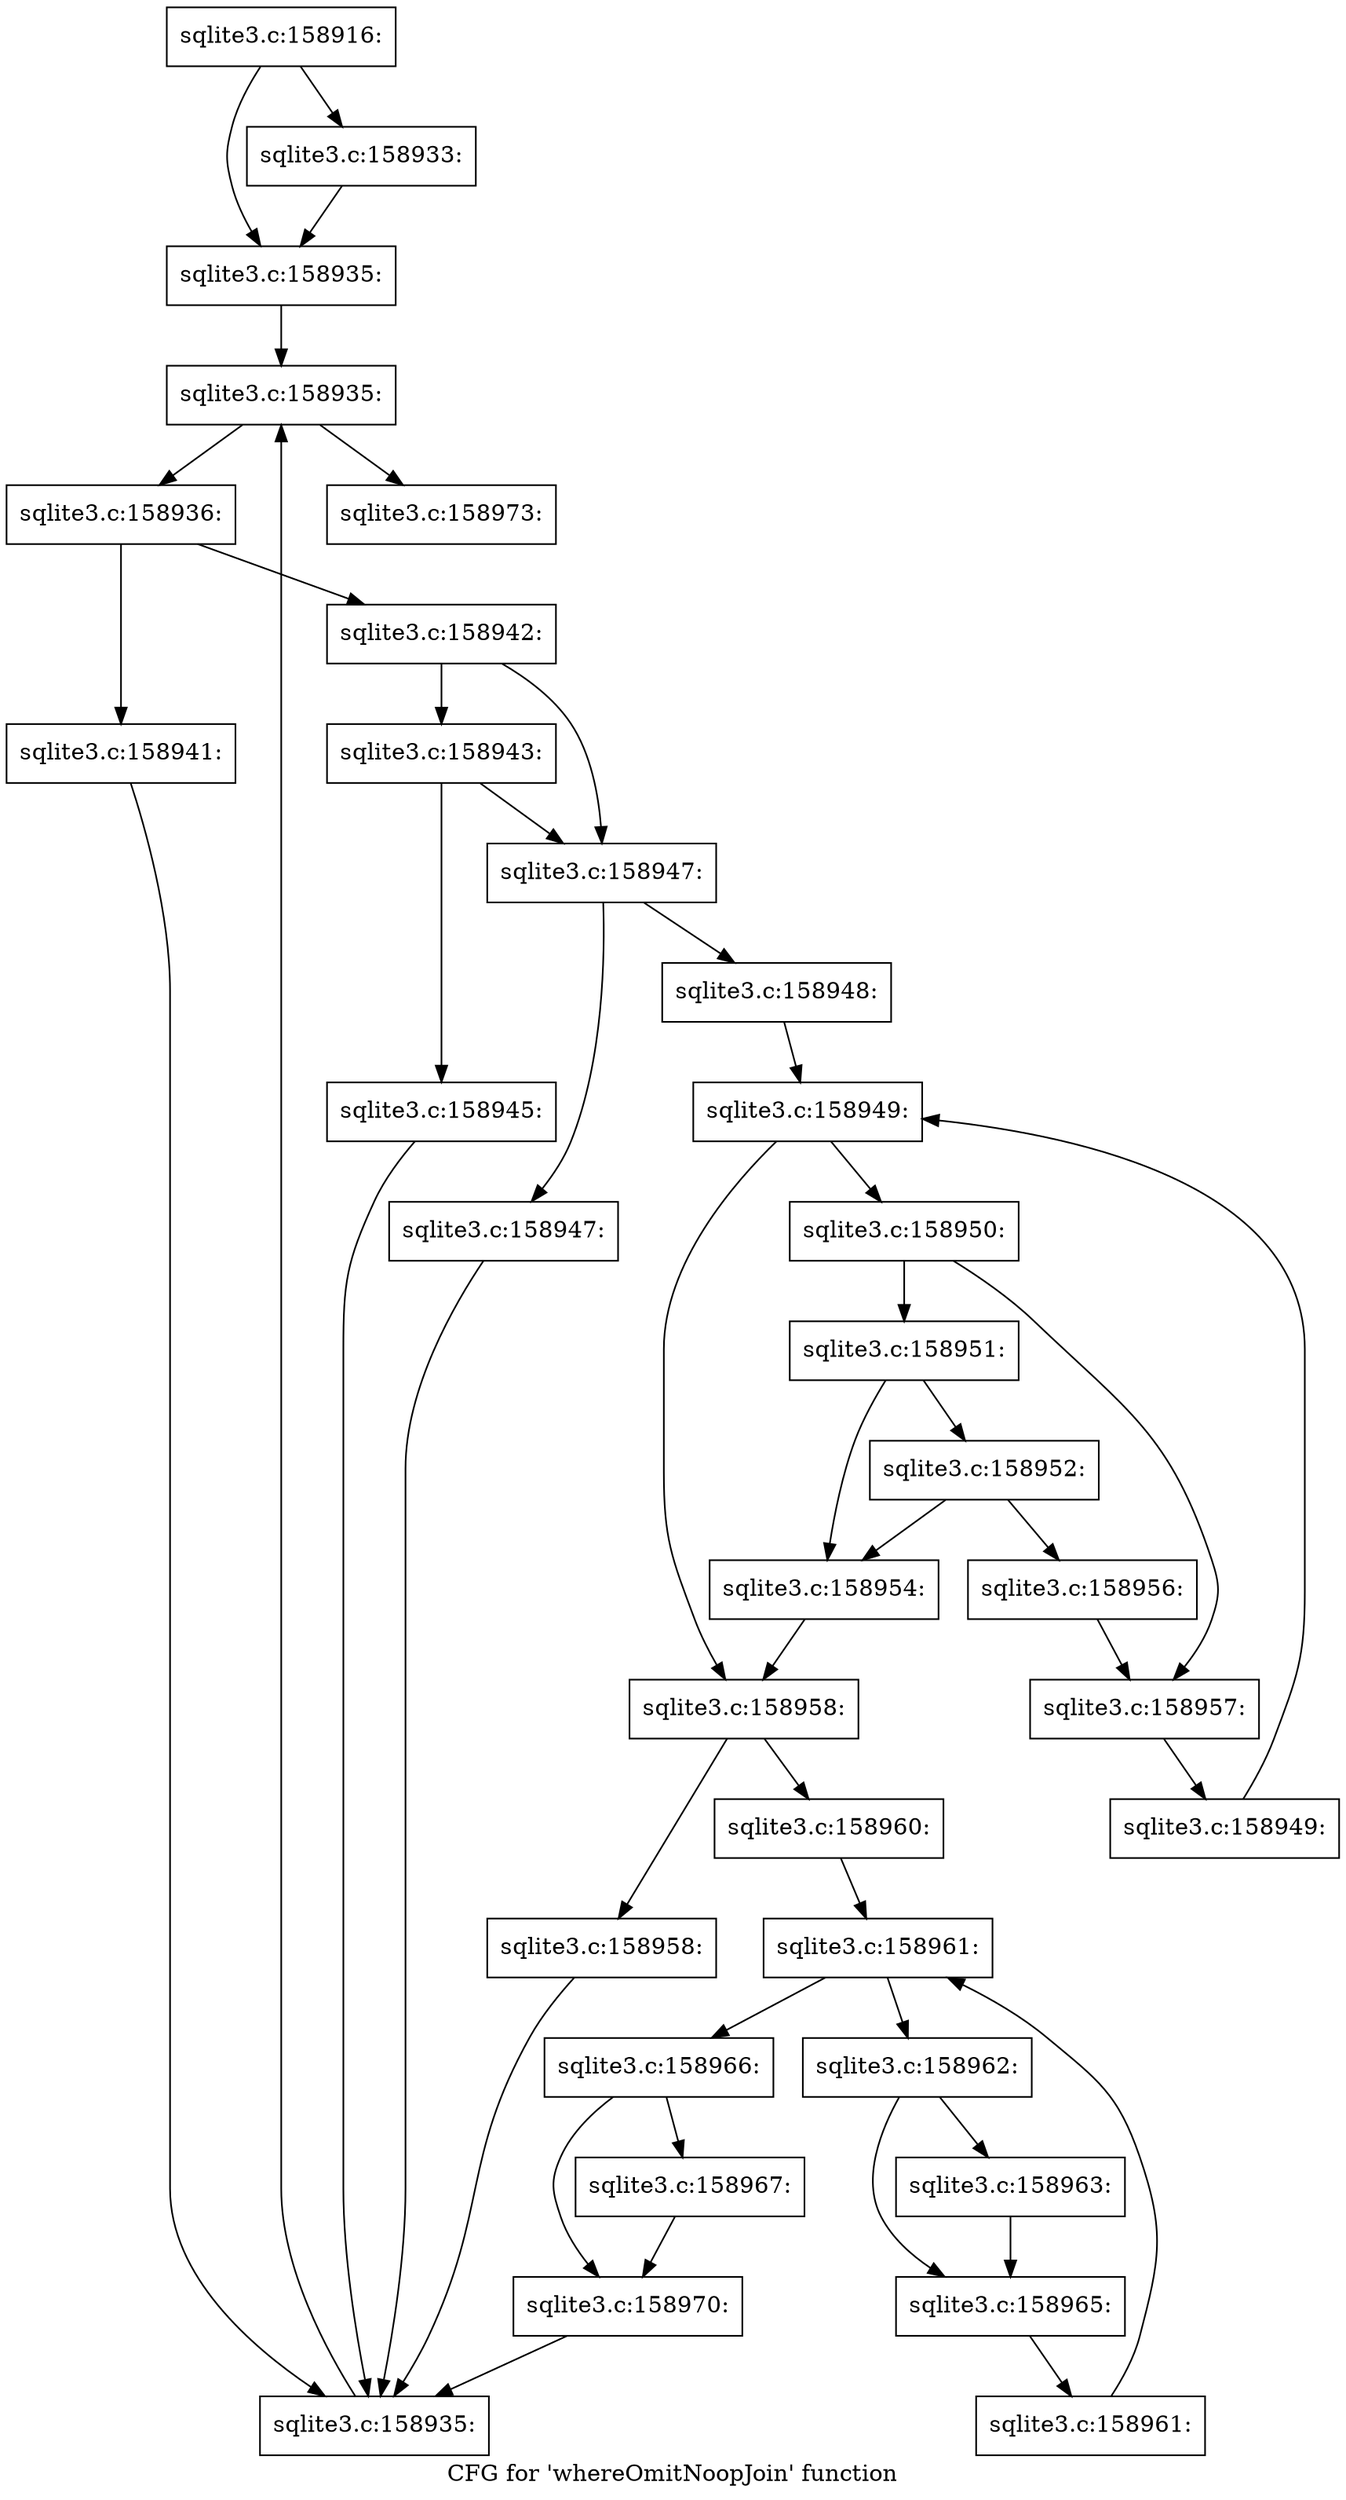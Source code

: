digraph "CFG for 'whereOmitNoopJoin' function" {
	label="CFG for 'whereOmitNoopJoin' function";

	Node0x55c0f9859c10 [shape=record,label="{sqlite3.c:158916:}"];
	Node0x55c0f9859c10 -> Node0x55c0f9899740;
	Node0x55c0f9859c10 -> Node0x55c0f9899790;
	Node0x55c0f9899740 [shape=record,label="{sqlite3.c:158933:}"];
	Node0x55c0f9899740 -> Node0x55c0f9899790;
	Node0x55c0f9899790 [shape=record,label="{sqlite3.c:158935:}"];
	Node0x55c0f9899790 -> Node0x55c0f989a840;
	Node0x55c0f989a840 [shape=record,label="{sqlite3.c:158935:}"];
	Node0x55c0f989a840 -> Node0x55c0f989aa60;
	Node0x55c0f989a840 -> Node0x55c0f989a360;
	Node0x55c0f989aa60 [shape=record,label="{sqlite3.c:158936:}"];
	Node0x55c0f989aa60 -> Node0x55c0f989c680;
	Node0x55c0f989aa60 -> Node0x55c0f989c6d0;
	Node0x55c0f989c680 [shape=record,label="{sqlite3.c:158941:}"];
	Node0x55c0f989c680 -> Node0x55c0f989a9d0;
	Node0x55c0f989c6d0 [shape=record,label="{sqlite3.c:158942:}"];
	Node0x55c0f989c6d0 -> Node0x55c0f989cf50;
	Node0x55c0f989c6d0 -> Node0x55c0f989cf00;
	Node0x55c0f989cf50 [shape=record,label="{sqlite3.c:158943:}"];
	Node0x55c0f989cf50 -> Node0x55c0f989ceb0;
	Node0x55c0f989cf50 -> Node0x55c0f989cf00;
	Node0x55c0f989ceb0 [shape=record,label="{sqlite3.c:158945:}"];
	Node0x55c0f989ceb0 -> Node0x55c0f989a9d0;
	Node0x55c0f989cf00 [shape=record,label="{sqlite3.c:158947:}"];
	Node0x55c0f989cf00 -> Node0x55c0f989dc00;
	Node0x55c0f989cf00 -> Node0x55c0f989dc50;
	Node0x55c0f989dc00 [shape=record,label="{sqlite3.c:158947:}"];
	Node0x55c0f989dc00 -> Node0x55c0f989a9d0;
	Node0x55c0f989dc50 [shape=record,label="{sqlite3.c:158948:}"];
	Node0x55c0f989dc50 -> Node0x55c0f989ef50;
	Node0x55c0f989ef50 [shape=record,label="{sqlite3.c:158949:}"];
	Node0x55c0f989ef50 -> Node0x55c0f989f170;
	Node0x55c0f989ef50 -> Node0x55c0f989eae0;
	Node0x55c0f989f170 [shape=record,label="{sqlite3.c:158950:}"];
	Node0x55c0f989f170 -> Node0x55c0f989f5f0;
	Node0x55c0f989f170 -> Node0x55c0f989f640;
	Node0x55c0f989f5f0 [shape=record,label="{sqlite3.c:158951:}"];
	Node0x55c0f989f5f0 -> Node0x55c0f989fed0;
	Node0x55c0f989f5f0 -> Node0x55c0f989fe30;
	Node0x55c0f989fed0 [shape=record,label="{sqlite3.c:158952:}"];
	Node0x55c0f989fed0 -> Node0x55c0f989fe30;
	Node0x55c0f989fed0 -> Node0x55c0f989fe80;
	Node0x55c0f989fe30 [shape=record,label="{sqlite3.c:158954:}"];
	Node0x55c0f989fe30 -> Node0x55c0f989eae0;
	Node0x55c0f989fe80 [shape=record,label="{sqlite3.c:158956:}"];
	Node0x55c0f989fe80 -> Node0x55c0f989f640;
	Node0x55c0f989f640 [shape=record,label="{sqlite3.c:158957:}"];
	Node0x55c0f989f640 -> Node0x55c0f989f0e0;
	Node0x55c0f989f0e0 [shape=record,label="{sqlite3.c:158949:}"];
	Node0x55c0f989f0e0 -> Node0x55c0f989ef50;
	Node0x55c0f989eae0 [shape=record,label="{sqlite3.c:158958:}"];
	Node0x55c0f989eae0 -> Node0x55c0f98a1310;
	Node0x55c0f989eae0 -> Node0x55c0f98a1360;
	Node0x55c0f98a1310 [shape=record,label="{sqlite3.c:158958:}"];
	Node0x55c0f98a1310 -> Node0x55c0f989a9d0;
	Node0x55c0f98a1360 [shape=record,label="{sqlite3.c:158960:}"];
	Node0x55c0f98a1360 -> Node0x55c0f98a2010;
	Node0x55c0f98a2010 [shape=record,label="{sqlite3.c:158961:}"];
	Node0x55c0f98a2010 -> Node0x55c0f98a2230;
	Node0x55c0f98a2010 -> Node0x55c0f98a1ba0;
	Node0x55c0f98a2230 [shape=record,label="{sqlite3.c:158962:}"];
	Node0x55c0f98a2230 -> Node0x55c0f98a26b0;
	Node0x55c0f98a2230 -> Node0x55c0f98a2700;
	Node0x55c0f98a26b0 [shape=record,label="{sqlite3.c:158963:}"];
	Node0x55c0f98a26b0 -> Node0x55c0f98a2700;
	Node0x55c0f98a2700 [shape=record,label="{sqlite3.c:158965:}"];
	Node0x55c0f98a2700 -> Node0x55c0f98a21a0;
	Node0x55c0f98a21a0 [shape=record,label="{sqlite3.c:158961:}"];
	Node0x55c0f98a21a0 -> Node0x55c0f98a2010;
	Node0x55c0f98a1ba0 [shape=record,label="{sqlite3.c:158966:}"];
	Node0x55c0f98a1ba0 -> Node0x55c0f98a3790;
	Node0x55c0f98a1ba0 -> Node0x55c0f98a37e0;
	Node0x55c0f98a3790 [shape=record,label="{sqlite3.c:158967:}"];
	Node0x55c0f98a3790 -> Node0x55c0f98a37e0;
	Node0x55c0f98a37e0 [shape=record,label="{sqlite3.c:158970:}"];
	Node0x55c0f98a37e0 -> Node0x55c0f989a9d0;
	Node0x55c0f989a9d0 [shape=record,label="{sqlite3.c:158935:}"];
	Node0x55c0f989a9d0 -> Node0x55c0f989a840;
	Node0x55c0f989a360 [shape=record,label="{sqlite3.c:158973:}"];
}
